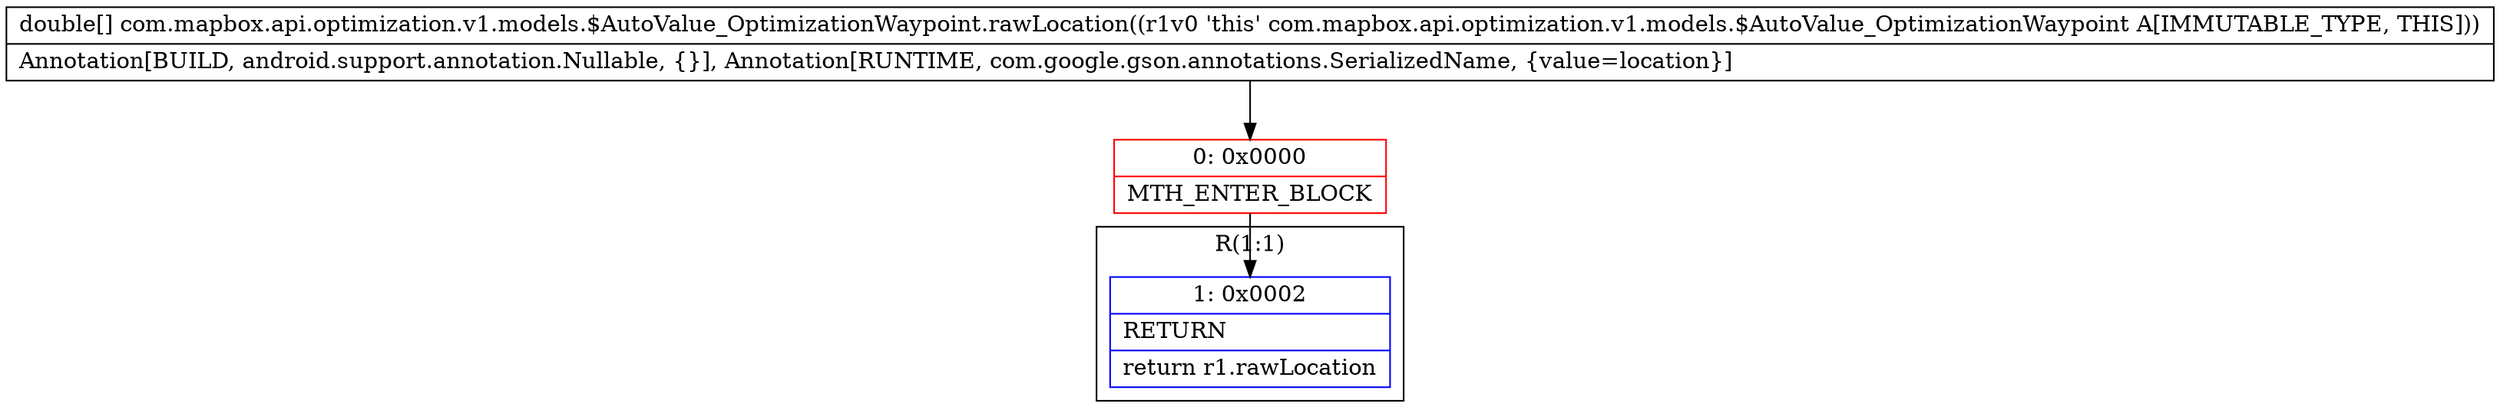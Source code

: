 digraph "CFG forcom.mapbox.api.optimization.v1.models.$AutoValue_OptimizationWaypoint.rawLocation()[D" {
subgraph cluster_Region_1752775778 {
label = "R(1:1)";
node [shape=record,color=blue];
Node_1 [shape=record,label="{1\:\ 0x0002|RETURN\l|return r1.rawLocation\l}"];
}
Node_0 [shape=record,color=red,label="{0\:\ 0x0000|MTH_ENTER_BLOCK\l}"];
MethodNode[shape=record,label="{double[] com.mapbox.api.optimization.v1.models.$AutoValue_OptimizationWaypoint.rawLocation((r1v0 'this' com.mapbox.api.optimization.v1.models.$AutoValue_OptimizationWaypoint A[IMMUTABLE_TYPE, THIS]))  | Annotation[BUILD, android.support.annotation.Nullable, \{\}], Annotation[RUNTIME, com.google.gson.annotations.SerializedName, \{value=location\}]\l}"];
MethodNode -> Node_0;
Node_0 -> Node_1;
}

